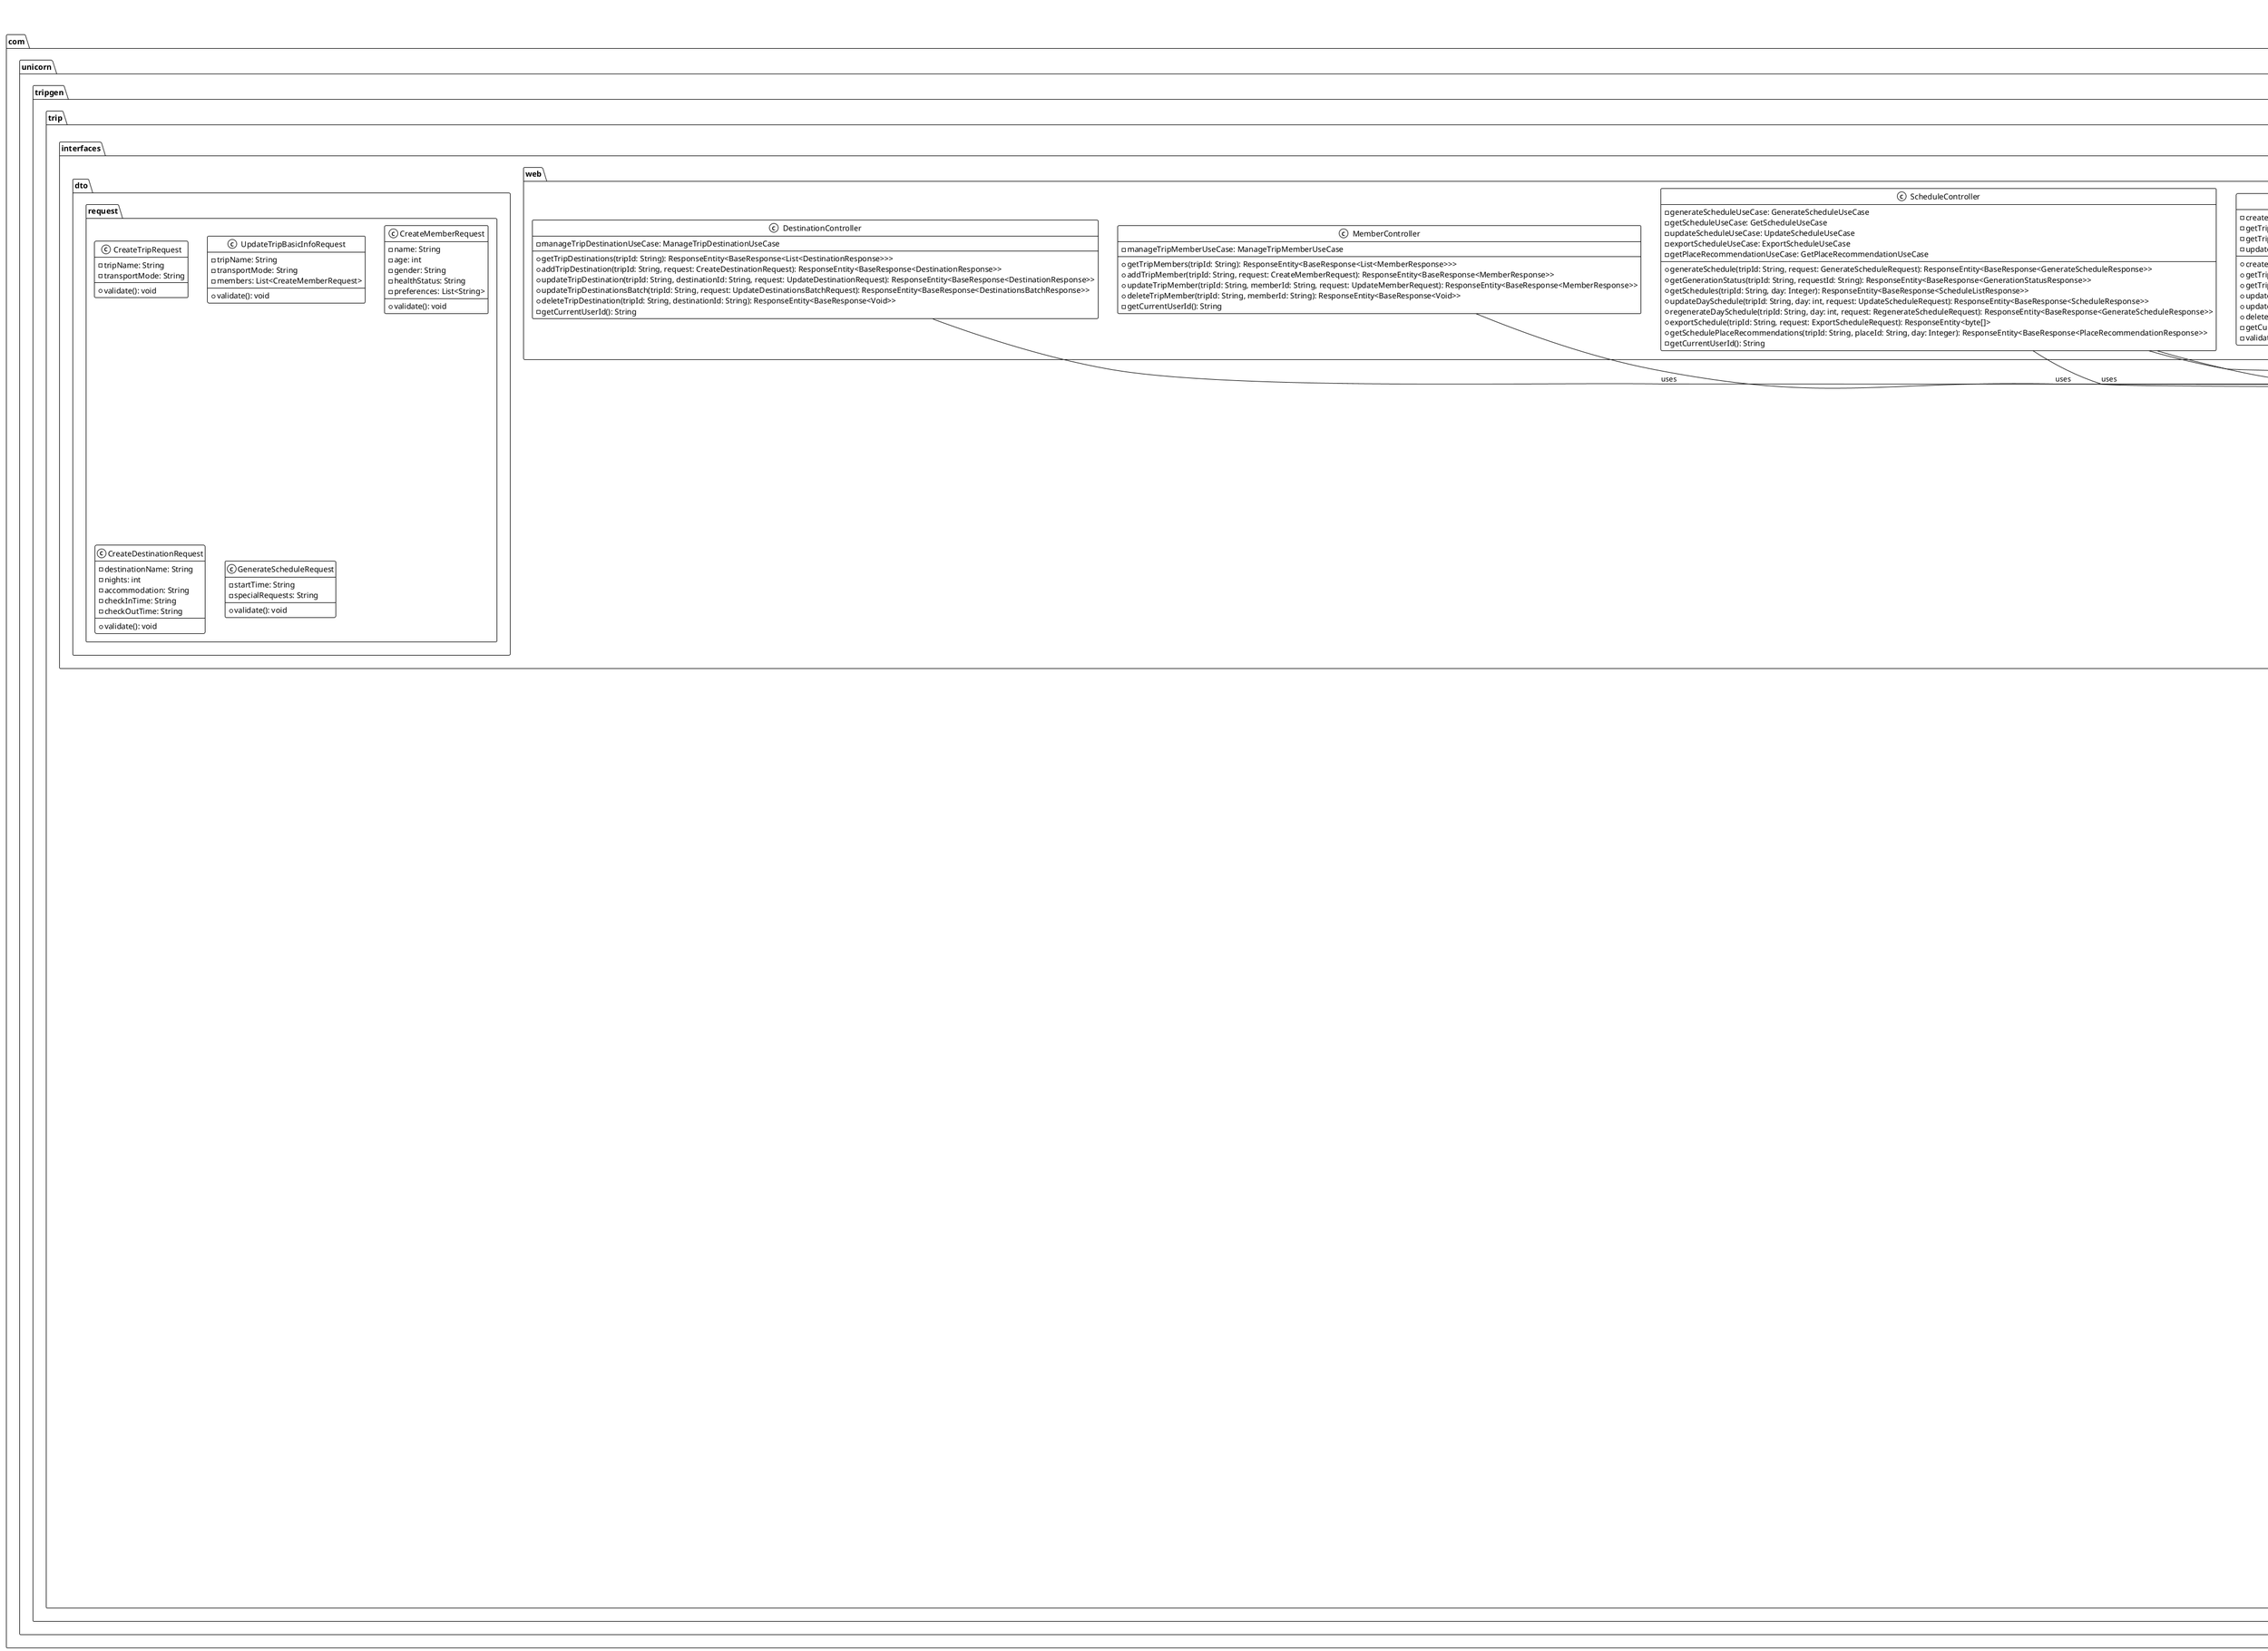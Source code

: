 @startuml
!theme mono

title Trip Service - Clean Architecture 클래스 다이어그램

' ===============================
' Domain Layer (Core Business Logic)
' ===============================
package "com.unicorn.tripgen.trip.domain" {
    
    package "entity" {
        class Trip {
            -tripId: TripId
            -tripName: String
            -transportMode: TransportMode
            -status: TripStatus
            -currentStep: String
            -startDate: LocalDate
            -endDate: LocalDate
            -createdAt: LocalDateTime
            -updatedAt: LocalDateTime
            -members: List<Member>
            -destinations: List<Destination>
            +Trip(tripName: String, transportMode: TransportMode)
            +updateBasicInfo(tripName: String, transportMode: TransportMode): void
            +addMember(member: Member): void
            +removeMember(memberId: MemberId): void
            +updateMember(memberId: MemberId, member: Member): void
            +addDestination(destination: Destination): void
            +removeDestination(destinationId: DestinationId): void
            +updateDestination(destinationId: DestinationId, destination: Destination): void
            +updateDestinationsBatch(destinations: List<Destination>): void
            +canGenerateSchedule(): boolean
            +startScheduleGeneration(): void
            +completeScheduleGeneration(): void
            +failScheduleGeneration(errorMessage: String): void
            +calculateTotalDays(): int
            +calculateProgress(): int
        }
        
        class Member {
            -memberId: MemberId
            -name: String
            -age: int
            -gender: Gender
            -healthStatus: HealthStatus
            -preferences: List<ActivityPreference>
            +Member(name: String, age: int, gender: Gender, healthStatus: HealthStatus)
            +updateInfo(name: String, age: int, gender: Gender, healthStatus: HealthStatus): void
            +addPreference(preference: ActivityPreference): void
            +removePreference(preference: ActivityPreference): void
            +isValidAge(): boolean
            +canParticipateActivity(activity: String): boolean
        }
        
        class Destination {
            -destinationId: DestinationId
            -destinationName: String
            -nights: int
            -accommodation: String
            -checkInTime: String
            -checkOutTime: String
            -order: int
            -startDate: LocalDate
            -endDate: LocalDate
            +Destination(destinationName: String, nights: int)
            +updateInfo(destinationName: String, nights: int, accommodation: String): void
            +updateTimes(checkInTime: String, checkOutTime: String): void
            +updateOrder(order: int): void
            +calculateStayPeriod(tripStartDate: LocalDate): void
            +isValidNights(): boolean
            +isValidTimes(): boolean
        }
        
        class Schedule {
            -scheduleId: ScheduleId
            -tripId: TripId
            -day: int
            -date: LocalDate
            -city: String
            -weather: Weather
            -places: List<Place>
            -status: ScheduleStatus
            -generatedAt: LocalDateTime
            +Schedule(tripId: TripId, day: int, date: LocalDate, city: String)
            +addPlace(place: Place): void
            +removePlace(placeId: PlaceId): void
            +updatePlaceOrder(placeId: PlaceId, newOrder: int): void
            +updateWeather(weather: Weather): void
            +isComplete(): boolean
            +getTotalDuration(): int
        }
        
        class Place {
            -placeId: PlaceId
            -placeName: String
            -category: String
            -startTime: String
            -duration: int
            -transportation: Transportation
            -healthConsideration: HealthConsideration
            -order: int
            +Place(placeName: String, category: String, startTime: String, duration: int)
            +updateTime(startTime: String, duration: int): void
            +updateOrder(order: int): void
            +updateTransportation(transportation: Transportation): void
            +updateHealthConsideration(healthConsideration: HealthConsideration): void
            +isValidTime(): boolean
        }
    }
    
    package "valueobject" {
        class TripId {
            -value: String
            +TripId(value: String)
            +getValue(): String
            +equals(other: Object): boolean
            +hashCode(): int
        }
        
        class MemberId {
            -value: String
            +MemberId(value: String)
            +getValue(): String
            +equals(other: Object): boolean
            +hashCode(): int
        }
        
        class DestinationId {
            -value: String
            +DestinationId(value: String)
            +getValue(): String
            +equals(other: Object): boolean
            +hashCode(): int
        }
        
        class ScheduleId {
            -value: String
            +ScheduleId(value: String)
            +getValue(): String
            +equals(other: Object): boolean
            +hashCode(): int
        }
        
        class PlaceId {
            -value: String
            +PlaceId(value: String)
            +getValue(): String
            +equals(other: Object): boolean
            +hashCode(): int
        }
        
        class Weather {
            -condition: String
            -minTemperature: double
            -maxTemperature: double
            -icon: String
            +Weather(condition: String, minTemperature: double, maxTemperature: double)
            +updateCondition(condition: String): void
            +isGoodWeather(): boolean
        }
        
        class Transportation {
            -type: TransportType
            -duration: int
            -distance: double
            -route: String
            +Transportation(type: TransportType, duration: int, distance: double)
            +updateRoute(route: String): void
            +isWalkable(): boolean
        }
        
        class HealthConsideration {
            -restPoints: List<String>
            -accessibility: List<AccessibilityFeature>
            -walkingDistance: double
            +HealthConsideration()
            +addRestPoint(restPoint: String): void
            +addAccessibilityFeature(feature: AccessibilityFeature): void
            +setWalkingDistance(distance: double): void
        }
        
        enum TripStatus {
            PLANNING
            ONGOING
            COMPLETED
        }
        
        enum TransportMode {
            PUBLIC("public")
            CAR("car")
        }
        
        enum Gender {
            MALE("male")
            FEMALE("female")
        }
        
        enum HealthStatus {
            EXCELLENT("excellent")
            GOOD("good")
            CAUTION("caution")
            LIMITED("limited")
        }
        
        enum ActivityPreference {
            SIGHTSEEING("sightseeing")
            SHOPPING("shopping")
            CULTURE("culture")
            NATURE("nature")
            SPORTS("sports")
            REST("rest")
        }
        
        enum ScheduleStatus {
            PENDING
            PROCESSING
            COMPLETED
            FAILED
        }
        
        enum TransportType {
            WALK("walk")
            CAR("car")
            PUBLIC("public")
        }
        
        enum AccessibilityFeature {
            ELEVATOR("elevator")
            RAMP("ramp")
            WHEELCHAIR("wheelchair")
        }
    }
    
    package "service" {
        interface TripDomainService {
            +validateTripCreation(tripName: String, transportMode: TransportMode): void
            +calculateTripDates(destinations: List<Destination>): TripDateRange
            +validateMemberLimits(members: List<Member>): void
            +validateDestinationConsistency(destinations: List<Destination>): void
            +canStartScheduleGeneration(trip: Trip): boolean
        }
        
        class TripDomainServiceImpl {
            +validateTripCreation(tripName: String, transportMode: TransportMode): void
            +calculateTripDates(destinations: List<Destination>): TripDateRange
            +validateMemberLimits(members: List<Member>): void
            +validateDestinationConsistency(destinations: List<Destination>): void
            +canStartScheduleGeneration(trip: Trip): boolean
            -validateTripName(tripName: String): void
            -checkMemberCount(memberCount: int): void
            -validateDestinationOrder(destinations: List<Destination>): void
        }
        
        class TripDateRange {
            -startDate: LocalDate
            -endDate: LocalDate
            -totalDays: int
            +TripDateRange(startDate: LocalDate, endDate: LocalDate)
            +getStartDate(): LocalDate
            +getEndDate(): LocalDate
            +getTotalDays(): int
        }
    }
    
    package "repository" {
        interface TripRepository {
            +save(trip: Trip): Trip
            +findById(tripId: TripId): Optional<Trip>
            +findByUserId(userId: String): List<Trip>
            +findByUserIdAndStatus(userId: String, status: TripStatus): List<Trip>
            +findTripWithMembers(tripId: TripId): Optional<Trip>
            +findTripWithDestinations(tripId: TripId): Optional<Trip>
            +findTripWithSchedules(tripId: TripId): Optional<Trip>
            +delete(tripId: TripId): void
            +existsByTripNameAndUserId(tripName: String, userId: String): boolean
        }
        
        interface ScheduleRepository {
            +save(schedule: Schedule): Schedule
            +findByTripId(tripId: TripId): List<Schedule>
            +findByTripIdAndDay(tripId: TripId, day: int): Optional<Schedule>
            +deleteByTripId(tripId: TripId): void
            +existsByTripId(tripId: TripId): boolean
            +updateScheduleStatus(tripId: TripId, status: ScheduleStatus): void
        }
    }
}

' ===============================
' Application Layer (Use Cases)
' ===============================
package "com.unicorn.tripgen.trip.application" {
    
    package "usecase" {
        interface CreateTripUseCase {
            +execute(command: CreateTripCommand): TripResponse
        }
        
        interface GetTripListUseCase {
            +execute(query: GetTripListQuery): TripListResponse
        }
        
        interface GetTripDetailUseCase {
            +execute(query: GetTripDetailQuery): TripDetailResponse
        }
        
        interface UpdateTripBasicInfoUseCase {
            +execute(command: UpdateTripBasicInfoCommand): TripBasicInfoResponse
        }
        
        interface ManageTripMemberUseCase {
            +addMember(command: AddMemberCommand): MemberResponse
            +updateMember(command: UpdateMemberCommand): MemberResponse
            +deleteMember(command: DeleteMemberCommand): void
            +getMembers(query: GetMembersQuery): List<MemberResponse>
        }
        
        interface ManageTripDestinationUseCase {
            +addDestination(command: AddDestinationCommand): DestinationResponse
            +updateDestination(command: UpdateDestinationCommand): DestinationResponse
            +deleteDestination(command: DeleteDestinationCommand): void
            +updateDestinationsBatch(command: UpdateDestinationsBatchCommand): DestinationsBatchResponse
            +getDestinations(query: GetDestinationsQuery): List<DestinationResponse>
        }
        
        interface GenerateScheduleUseCase {
            +execute(command: GenerateScheduleCommand): GenerateScheduleResponse
        }
        
        interface GetScheduleUseCase {
            +execute(query: GetScheduleQuery): ScheduleListResponse
        }
        
        interface UpdateScheduleUseCase {
            +updateDaySchedule(command: UpdateDayScheduleCommand): ScheduleResponse
            +regenerateDaySchedule(command: RegenerateDayScheduleCommand): GenerateScheduleResponse
        }
        
        interface ExportScheduleUseCase {
            +execute(command: ExportScheduleCommand): byte[]
        }
        
        interface GetPlaceRecommendationUseCase {
            +execute(query: GetPlaceRecommendationQuery): PlaceRecommendationResponse
        }
    }
    
    package "service" {
        class TripApplicationService {
            -tripRepository: TripRepository
            -tripDomainService: TripDomainService
            -eventPublisher: DomainEventPublisher
            +createTrip(command: CreateTripCommand): TripResponse
            +getTripList(query: GetTripListQuery): TripListResponse
            +getTripDetail(query: GetTripDetailQuery): TripDetailResponse
            +updateTripBasicInfo(command: UpdateTripBasicInfoCommand): TripBasicInfoResponse
            +deleteTrip(command: DeleteTripCommand): void
            -validateUserPermission(tripId: TripId, userId: String): void
            -publishTripCreatedEvent(trip: Trip): void
        }
        
        class MemberApplicationService {
            -tripRepository: TripRepository
            -tripDomainService: TripDomainService
            +addMember(command: AddMemberCommand): MemberResponse
            +updateMember(command: UpdateMemberCommand): MemberResponse
            +deleteMember(command: DeleteMemberCommand): void
            +getMembers(query: GetMembersQuery): List<MemberResponse>
            -validateMemberOperation(tripId: TripId, userId: String): Trip
        }
        
        class DestinationApplicationService {
            -tripRepository: TripRepository
            -tripDomainService: TripDomainService
            +addDestination(command: AddDestinationCommand): DestinationResponse
            +updateDestination(command: UpdateDestinationCommand): DestinationResponse
            +deleteDestination(command: DeleteDestinationCommand): void
            +updateDestinationsBatch(command: UpdateDestinationsBatchCommand): DestinationsBatchResponse
            +getDestinations(query: GetDestinationsQuery): List<DestinationResponse>
            -validateDestinationOperation(tripId: TripId, userId: String): Trip
            -calculateDestinationDates(destinations: List<Destination>): void
        }
        
        class ScheduleApplicationService {
            -scheduleRepository: ScheduleRepository
            -tripRepository: TripRepository
            -scheduleGenerationPort: ScheduleGenerationPort
            -cacheService: CacheService
            +generateSchedule(command: GenerateScheduleCommand): GenerateScheduleResponse
            +getScheduleStatus(query: GetScheduleStatusQuery): ScheduleStatusResponse
            +getSchedules(query: GetScheduleQuery): ScheduleListResponse
            +updateDaySchedule(command: UpdateDayScheduleCommand): ScheduleResponse
            +regenerateDaySchedule(command: RegenerateDayScheduleCommand): GenerateScheduleResponse
            +exportSchedule(command: ExportScheduleCommand): byte[]
            +getPlaceRecommendations(query: GetPlaceRecommendationQuery): PlaceRecommendationResponse
            -validateScheduleGeneration(tripId: TripId): void
            -prepareScheduleGenerationData(trip: Trip): ScheduleGenerationData
            -publishScheduleGenerationEvent(tripId: TripId, data: ScheduleGenerationData): void
        }
    }
    
    package "port" {
        package "in" {
            ' Commands
            class CreateTripCommand {
                -userId: String
                -tripName: String
                -transportMode: TransportMode
                +CreateTripCommand(userId: String, tripName: String, transportMode: TransportMode)
            }
            
            class UpdateTripBasicInfoCommand {
                -userId: String
                -tripId: String
                -tripName: String
                -transportMode: TransportMode
                -members: List<CreateMemberRequest>
                +UpdateTripBasicInfoCommand(userId: String, tripId: String, ...)
            }
            
            class GenerateScheduleCommand {
                -userId: String
                -tripId: String
                -startTime: String
                -specialRequests: String
                +GenerateScheduleCommand(userId: String, tripId: String, ...)
            }
            
            ' Queries
            class GetTripListQuery {
                -userId: String
                -status: TripStatus
                -search: String
                -sort: String
                -pageRequest: PageRequest
                +GetTripListQuery(userId: String, ...)
            }
            
            class GetTripDetailQuery {
                -userId: String
                -tripId: String
                +GetTripDetailQuery(userId: String, tripId: String)
            }
            
            class GetScheduleQuery {
                -userId: String
                -tripId: String
                -day: Integer
                +GetScheduleQuery(userId: String, tripId: String, day: Integer)
            }
        }
        
        package "out" {
            interface ScheduleGenerationPort {
                +requestScheduleGeneration(data: ScheduleGenerationData): void
                +getGenerationStatus(tripId: String): ScheduleGenerationStatus
            }
            
            interface LocationServicePort {
                +searchPlaces(latitude: double, longitude: double, category: String): List<PlaceInfo>
                +getPlaceDetails(placeId: String): PlaceDetailInfo
            }
            
            interface AIServicePort {
                +getPlaceRecommendations(request: PlaceRecommendationRequest): PlaceRecommendationResponse
            }
            
            interface NotificationPort {
                +sendScheduleReadyNotification(userId: String, tripId: String): void
                +sendScheduleFailedNotification(userId: String, tripId: String, errorMessage: String): void
            }
            
            interface CacheService {
                +get(key: String): Optional<Object>
                +put(key: String, value: Object, ttl: Duration): void
                +evict(key: String): void
                +evictPattern(pattern: String): void
            }
            
            interface DomainEventPublisher {
                +publish(event: DomainEvent): void
            }
        }
    }
    
    package "dto" {
        ' Response DTOs
        class TripResponse {
            -tripId: String
            -tripName: String
            -transportMode: String
            -status: String
            -currentStep: String
            -createdAt: LocalDateTime
            -updatedAt: LocalDateTime
        }
        
        class TripListResponse {
            -trips: List<TripSummaryResponse>
            -totalCount: int
            -currentPage: int
            -totalPages: int
        }
        
        class TripDetailResponse {
            -tripId: String
            -tripName: String
            -transportMode: String
            -status: String
            -currentStep: String
            -startDate: LocalDate
            -endDate: LocalDate
            -members: List<MemberResponse>
            -destinations: List<DestinationResponse>
            -hasSchedule: boolean
            -createdAt: LocalDateTime
            -updatedAt: LocalDateTime
        }
        
        class MemberResponse {
            -memberId: String
            -name: String
            -age: int
            -gender: String
            -healthStatus: String
            -preferences: List<String>
        }
        
        class DestinationResponse {
            -destinationId: String
            -destinationName: String
            -nights: int
            -startDate: LocalDate
            -endDate: LocalDate
            -accommodation: String
            -checkInTime: String
            -checkOutTime: String
            -order: int
        }
        
        class ScheduleListResponse {
            -tripId: String
            -schedules: List<ScheduleResponse>
        }
        
        class ScheduleResponse {
            -day: int
            -date: LocalDate
            -city: String
            -weather: WeatherResponse
            -places: List<PlaceResponse>
        }
        
        class GenerateScheduleResponse {
            -requestId: String
            -status: String
            -message: String
        }
    }
}

' ===============================
' Infrastructure Layer (External Systems)
' ===============================
package "com.unicorn.tripgen.trip.infrastructure" {
    
    package "persistence" {
        class JpaTripRepository {
            -jpaTripRepository: SpringDataTripRepository
            -tripMapper: TripMapper
            +save(trip: Trip): Trip
            +findById(tripId: TripId): Optional<Trip>
            +findByUserId(userId: String): List<Trip>
            +findByUserIdAndStatus(userId: String, status: TripStatus): List<Trip>
            +delete(tripId: TripId): void
            +existsByTripNameAndUserId(tripName: String, userId: String): boolean
            -convertToEntity(trip: Trip): TripEntity
            -convertToDomain(entity: TripEntity): Trip
        }
        
        class JpaScheduleRepository {
            -jpaScheduleRepository: SpringDataScheduleRepository
            -scheduleMapper: ScheduleMapper
            +save(schedule: Schedule): Schedule
            +findByTripId(tripId: TripId): List<Schedule>
            +findByTripIdAndDay(tripId: TripId, day: int): Optional<Schedule>
            +deleteByTripId(tripId: TripId): void
            +existsByTripId(tripId: TripId): boolean
            +updateScheduleStatus(tripId: TripId, status: ScheduleStatus): void
        }
        
        interface SpringDataTripRepository {
            +findByUserId(userId: String): List<TripEntity>
            +findByUserIdAndStatus(userId: String, status: String): List<TripEntity>
            +existsByTripNameAndUserId(tripName: String, userId: String): boolean
        }
        
        interface SpringDataScheduleRepository {
            +findByTripId(tripId: String): List<ScheduleEntity>
            +findByTripIdAndDay(tripId: String, day: int): Optional<ScheduleEntity>
            +deleteByTripId(tripId: String): void
            +existsByTripId(tripId: String): boolean
        }
        
        ' JPA Entities
        class TripEntity {
            -id: String
            -userId: String
            -tripName: String
            -transportMode: String
            -status: String
            -currentStep: String
            -startDate: LocalDate
            -endDate: LocalDate
            -createdAt: LocalDateTime
            -updatedAt: LocalDateTime
            -members: List<MemberEntity>
            -destinations: List<DestinationEntity>
        }
        
        class MemberEntity {
            -id: String
            -tripId: String
            -name: String
            -age: int
            -gender: String
            -healthStatus: String
            -preferences: String
        }
        
        class DestinationEntity {
            -id: String
            -tripId: String
            -destinationName: String
            -nights: int
            -accommodation: String
            -checkInTime: String
            -checkOutTime: String
            -order: int
            -startDate: LocalDate
            -endDate: LocalDate
        }
        
        class ScheduleEntity {
            -id: String
            -tripId: String
            -day: int
            -date: LocalDate
            -city: String
            -weatherData: String
            -placesData: String
            -status: String
            -generatedAt: LocalDateTime
        }
    }
    
    package "external" {
        class MessageQueueScheduleGenerationAdapter {
            -messageTemplate: MessageTemplate
            -objectMapper: ObjectMapper
            +requestScheduleGeneration(data: ScheduleGenerationData): void
            +getGenerationStatus(tripId: String): ScheduleGenerationStatus
            -publishScheduleGenerationMessage(data: ScheduleGenerationData): void
        }
        
        class RestLocationServiceAdapter {
            -locationServiceClient: LocationServiceClient
            -circuitBreaker: CircuitBreaker
            +searchPlaces(latitude: double, longitude: double, category: String): List<PlaceInfo>
            +getPlaceDetails(placeId: String): PlaceDetailInfo
            -handleLocationServiceError(exception: Exception): List<PlaceInfo>
        }
        
        class RestAIServiceAdapter {
            -aiServiceClient: AIServiceClient
            -cacheService: CacheService
            +getPlaceRecommendations(request: PlaceRecommendationRequest): PlaceRecommendationResponse
            -getCachedRecommendations(cacheKey: String): Optional<PlaceRecommendationResponse>
            -cacheRecommendations(cacheKey: String, response: PlaceRecommendationResponse): void
        }
        
        class RedisCacheService {
            -redisTemplate: RedisTemplate<String, Object>
            +get(key: String): Optional<Object>
            +put(key: String, value: Object, ttl: Duration): void
            +evict(key: String): void
            +evictPattern(pattern: String): void
            -generateCacheKey(prefix: String, identifier: String): String
        }
        
        class SpringEventPublisher {
            -applicationEventPublisher: ApplicationEventPublisher
            +publish(event: DomainEvent): void
        }
        
        class WebSocketNotificationAdapter {
            -messagingTemplate: SimpMessagingTemplate
            +sendScheduleReadyNotification(userId: String, tripId: String): void
            +sendScheduleFailedNotification(userId: String, tripId: String, errorMessage: String): void
            -buildNotificationMessage(type: String, data: Object): NotificationMessage
        }
    }
    
    package "config" {
        class TripJpaConfig {
            +dataSource(): DataSource
            +entityManagerFactory(): LocalContainerEntityManagerFactoryBean
            +transactionManager(): PlatformTransactionManager
        }
        
        class TripCacheConfig {
            +redisCacheManager(): RedisCacheManager
            +redisTemplate(): RedisTemplate<String, Object>
        }
        
        class TripMessageConfig {
            +messageTemplate(): MessageTemplate
            +tripExchange(): TopicExchange
            +scheduleGenerationQueue(): Queue
        }
    }
}

' ===============================
' Interface Layer (Web Controllers)
' ===============================
package "com.unicorn.tripgen.trip.interfaces" {
    
    package "web" {
        class TripController {
            -createTripUseCase: CreateTripUseCase
            -getTripListUseCase: GetTripListUseCase
            -getTripDetailUseCase: GetTripDetailUseCase
            -updateTripBasicInfoUseCase: UpdateTripBasicInfoUseCase
            +createTrip(request: CreateTripRequest): ResponseEntity<BaseResponse<TripResponse>>
            +getTripList(params: TripListParams): ResponseEntity<BaseResponse<TripListResponse>>
            +getTripDetail(tripId: String): ResponseEntity<BaseResponse<TripDetailResponse>>
            +updateTrip(tripId: String, request: UpdateTripRequest): ResponseEntity<BaseResponse<TripResponse>>
            +updateTripBasicInfo(tripId: String, request: UpdateTripBasicInfoRequest): ResponseEntity<BaseResponse<TripBasicInfoResponse>>
            +deleteTrip(tripId: String): ResponseEntity<BaseResponse<Void>>
            -getCurrentUserId(): String
            -validateRequest(request: Object): void
        }
        
        class MemberController {
            -manageTripMemberUseCase: ManageTripMemberUseCase
            +getTripMembers(tripId: String): ResponseEntity<BaseResponse<List<MemberResponse>>>
            +addTripMember(tripId: String, request: CreateMemberRequest): ResponseEntity<BaseResponse<MemberResponse>>
            +updateTripMember(tripId: String, memberId: String, request: UpdateMemberRequest): ResponseEntity<BaseResponse<MemberResponse>>
            +deleteTripMember(tripId: String, memberId: String): ResponseEntity<BaseResponse<Void>>
            -getCurrentUserId(): String
        }
        
        class DestinationController {
            -manageTripDestinationUseCase: ManageTripDestinationUseCase
            +getTripDestinations(tripId: String): ResponseEntity<BaseResponse<List<DestinationResponse>>>
            +addTripDestination(tripId: String, request: CreateDestinationRequest): ResponseEntity<BaseResponse<DestinationResponse>>
            +updateTripDestination(tripId: String, destinationId: String, request: UpdateDestinationRequest): ResponseEntity<BaseResponse<DestinationResponse>>
            +updateTripDestinationsBatch(tripId: String, request: UpdateDestinationsBatchRequest): ResponseEntity<BaseResponse<DestinationsBatchResponse>>
            +deleteTripDestination(tripId: String, destinationId: String): ResponseEntity<BaseResponse<Void>>
            -getCurrentUserId(): String
        }
        
        class ScheduleController {
            -generateScheduleUseCase: GenerateScheduleUseCase
            -getScheduleUseCase: GetScheduleUseCase
            -updateScheduleUseCase: UpdateScheduleUseCase
            -exportScheduleUseCase: ExportScheduleUseCase
            -getPlaceRecommendationUseCase: GetPlaceRecommendationUseCase
            +generateSchedule(tripId: String, request: GenerateScheduleRequest): ResponseEntity<BaseResponse<GenerateScheduleResponse>>
            +getGenerationStatus(tripId: String, requestId: String): ResponseEntity<BaseResponse<GenerationStatusResponse>>
            +getSchedules(tripId: String, day: Integer): ResponseEntity<BaseResponse<ScheduleListResponse>>
            +updateDaySchedule(tripId: String, day: int, request: UpdateScheduleRequest): ResponseEntity<BaseResponse<ScheduleResponse>>
            +regenerateDaySchedule(tripId: String, day: int, request: RegenerateScheduleRequest): ResponseEntity<BaseResponse<GenerateScheduleResponse>>
            +exportSchedule(tripId: String, request: ExportScheduleRequest): ResponseEntity<byte[]>
            +getSchedulePlaceRecommendations(tripId: String, placeId: String, day: Integer): ResponseEntity<BaseResponse<PlaceRecommendationResponse>>
            -getCurrentUserId(): String
        }
    }
    
    package "dto" {
        package "request" {
            class CreateTripRequest {
                -tripName: String
                -transportMode: String
                +validate(): void
            }
            
            class UpdateTripBasicInfoRequest {
                -tripName: String
                -transportMode: String
                -members: List<CreateMemberRequest>
                +validate(): void
            }
            
            class CreateMemberRequest {
                -name: String
                -age: int
                -gender: String
                -healthStatus: String
                -preferences: List<String>
                +validate(): void
            }
            
            class CreateDestinationRequest {
                -destinationName: String
                -nights: int
                -accommodation: String
                -checkInTime: String
                -checkOutTime: String
                +validate(): void
            }
            
            class GenerateScheduleRequest {
                -startTime: String
                -specialRequests: String
                +validate(): void
            }
        }
    }
}

' ===============================
' 관계 정의
' ===============================

' Domain Layer Relationships
Trip ||--o{ Member : contains
Trip ||--o{ Destination : contains
Trip ||--o{ Schedule : has
Schedule ||--o{ Place : contains
Trip --> TripId : uses
Member --> MemberId : uses
Destination --> DestinationId : uses
Schedule --> ScheduleId : uses
Place --> PlaceId : uses

TripDomainServiceImpl ..|> TripDomainService : implements

' Application Layer Relationships
TripApplicationService --> TripRepository : uses
TripApplicationService --> TripDomainService : uses
TripApplicationService --> DomainEventPublisher : uses
ScheduleApplicationService --> ScheduleRepository : uses
ScheduleApplicationService --> ScheduleGenerationPort : uses
ScheduleApplicationService --> CacheService : uses

' Infrastructure Layer Relationships
JpaTripRepository ..|> TripRepository : implements
JpaScheduleRepository ..|> ScheduleRepository : implements
MessageQueueScheduleGenerationAdapter ..|> ScheduleGenerationPort : implements
RestLocationServiceAdapter ..|> LocationServicePort : implements
RestAIServiceAdapter ..|> AIServicePort : implements
RedisCacheService ..|> CacheService : implements
SpringEventPublisher ..|> DomainEventPublisher : implements
WebSocketNotificationAdapter ..|> NotificationPort : implements

JpaTripRepository --> SpringDataTripRepository : uses
JpaScheduleRepository --> SpringDataScheduleRepository : uses

' Interface Layer Relationships
TripController --> CreateTripUseCase : uses
TripController --> GetTripListUseCase : uses
TripController --> GetTripDetailUseCase : uses
TripController --> UpdateTripBasicInfoUseCase : uses
MemberController --> ManageTripMemberUseCase : uses
DestinationController --> ManageTripDestinationUseCase : uses
ScheduleController --> GenerateScheduleUseCase : uses
ScheduleController --> GetScheduleUseCase : uses
ScheduleController --> UpdateScheduleUseCase : uses

' Use Case Implementations (simplified)
TripApplicationService ..|> CreateTripUseCase : implements
TripApplicationService ..|> GetTripListUseCase : implements
TripApplicationService ..|> GetTripDetailUseCase : implements
TripApplicationService ..|> UpdateTripBasicInfoUseCase : implements
MemberApplicationService ..|> ManageTripMemberUseCase : implements
DestinationApplicationService ..|> ManageTripDestinationUseCase : implements
ScheduleApplicationService ..|> GenerateScheduleUseCase : implements
ScheduleApplicationService ..|> GetScheduleUseCase : implements
ScheduleApplicationService ..|> UpdateScheduleUseCase : implements

@enduml